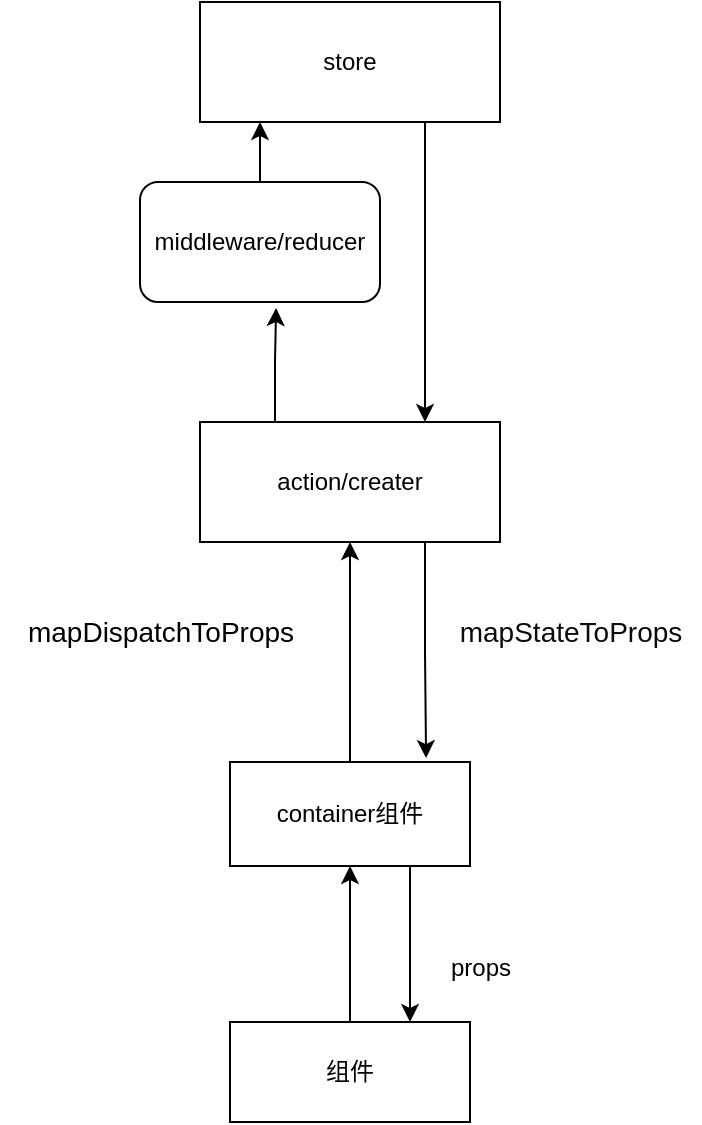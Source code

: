 <mxfile version="26.1.1">
  <diagram name="第 1 页" id="A41IdU-MiqI3hHbnCtoj">
    <mxGraphModel dx="1224" dy="774" grid="1" gridSize="10" guides="1" tooltips="1" connect="1" arrows="1" fold="1" page="1" pageScale="1" pageWidth="827" pageHeight="1169" math="0" shadow="0">
      <root>
        <mxCell id="0" />
        <mxCell id="1" parent="0" />
        <mxCell id="7ft12tA9f4cUfO77U2QP-14" style="edgeStyle=orthogonalEdgeStyle;rounded=0;orthogonalLoop=1;jettySize=auto;html=1;exitX=0.5;exitY=0;exitDx=0;exitDy=0;entryX=0.5;entryY=1;entryDx=0;entryDy=0;" parent="1" source="7ft12tA9f4cUfO77U2QP-1" target="7ft12tA9f4cUfO77U2QP-11" edge="1">
          <mxGeometry relative="1" as="geometry" />
        </mxCell>
        <mxCell id="7ft12tA9f4cUfO77U2QP-23" style="edgeStyle=orthogonalEdgeStyle;rounded=0;orthogonalLoop=1;jettySize=auto;html=1;exitX=0.75;exitY=1;exitDx=0;exitDy=0;entryX=0.75;entryY=0;entryDx=0;entryDy=0;" parent="1" source="7ft12tA9f4cUfO77U2QP-1" target="7ft12tA9f4cUfO77U2QP-2" edge="1">
          <mxGeometry relative="1" as="geometry" />
        </mxCell>
        <mxCell id="7ft12tA9f4cUfO77U2QP-1" value="container组件" style="rounded=0;whiteSpace=wrap;html=1;" parent="1" vertex="1">
          <mxGeometry x="325" y="440" width="120" height="52" as="geometry" />
        </mxCell>
        <mxCell id="7ft12tA9f4cUfO77U2QP-13" style="edgeStyle=orthogonalEdgeStyle;rounded=0;orthogonalLoop=1;jettySize=auto;html=1;exitX=0.5;exitY=0;exitDx=0;exitDy=0;entryX=0.5;entryY=1;entryDx=0;entryDy=0;" parent="1" source="7ft12tA9f4cUfO77U2QP-2" target="7ft12tA9f4cUfO77U2QP-1" edge="1">
          <mxGeometry relative="1" as="geometry" />
        </mxCell>
        <mxCell id="7ft12tA9f4cUfO77U2QP-2" value="组件" style="rounded=0;whiteSpace=wrap;html=1;" parent="1" vertex="1">
          <mxGeometry x="325" y="570" width="120" height="50" as="geometry" />
        </mxCell>
        <mxCell id="7ft12tA9f4cUfO77U2QP-7" value="mapDispatchToProps" style="text;html=1;align=center;verticalAlign=middle;resizable=0;points=[];autosize=1;strokeColor=none;fillColor=none;fontSize=14;" parent="1" vertex="1">
          <mxGeometry x="210" y="360" width="160" height="30" as="geometry" />
        </mxCell>
        <mxCell id="7ft12tA9f4cUfO77U2QP-11" value="action/creater" style="rounded=0;whiteSpace=wrap;html=1;" parent="1" vertex="1">
          <mxGeometry x="310" y="270" width="150" height="60" as="geometry" />
        </mxCell>
        <mxCell id="g66w7yxWcDNCPFKOAlk1-15" style="edgeStyle=orthogonalEdgeStyle;rounded=0;orthogonalLoop=1;jettySize=auto;html=1;exitX=0.75;exitY=1;exitDx=0;exitDy=0;entryX=0.75;entryY=0;entryDx=0;entryDy=0;" edge="1" parent="1" source="7ft12tA9f4cUfO77U2QP-16" target="7ft12tA9f4cUfO77U2QP-11">
          <mxGeometry relative="1" as="geometry" />
        </mxCell>
        <mxCell id="7ft12tA9f4cUfO77U2QP-16" value="store" style="rounded=0;whiteSpace=wrap;html=1;" parent="1" vertex="1">
          <mxGeometry x="310" y="60" width="150" height="60" as="geometry" />
        </mxCell>
        <mxCell id="7ft12tA9f4cUfO77U2QP-24" value="props" style="text;html=1;align=center;verticalAlign=middle;resizable=0;points=[];autosize=1;strokeColor=none;fillColor=none;" parent="1" vertex="1">
          <mxGeometry x="425" y="528" width="50" height="30" as="geometry" />
        </mxCell>
        <mxCell id="g66w7yxWcDNCPFKOAlk1-5" value="&lt;p style=&quot;white-space: pre-wrap; text-align: start; margin: 0px;&quot;&gt;&lt;span style=&quot;color: rgb(12, 12, 12);&quot;&gt;&lt;font style=&quot;font-size: 14px;&quot;&gt;mapStateToProps&lt;/font&gt;&lt;/span&gt;&lt;/p&gt;" style="text;html=1;align=center;verticalAlign=middle;resizable=0;points=[];autosize=1;strokeColor=none;fillColor=none;" vertex="1" parent="1">
          <mxGeometry x="430" y="360" width="130" height="30" as="geometry" />
        </mxCell>
        <mxCell id="g66w7yxWcDNCPFKOAlk1-17" value="" style="edgeStyle=orthogonalEdgeStyle;rounded=0;orthogonalLoop=1;jettySize=auto;html=1;" edge="1" parent="1" source="g66w7yxWcDNCPFKOAlk1-9" target="7ft12tA9f4cUfO77U2QP-16">
          <mxGeometry relative="1" as="geometry">
            <Array as="points">
              <mxPoint x="340" y="120" />
              <mxPoint x="340" y="120" />
            </Array>
          </mxGeometry>
        </mxCell>
        <mxCell id="g66w7yxWcDNCPFKOAlk1-9" value="middleware/reducer" style="rounded=1;whiteSpace=wrap;html=1;" vertex="1" parent="1">
          <mxGeometry x="280" y="150" width="120" height="60" as="geometry" />
        </mxCell>
        <mxCell id="g66w7yxWcDNCPFKOAlk1-12" style="edgeStyle=orthogonalEdgeStyle;rounded=0;orthogonalLoop=1;jettySize=auto;html=1;exitX=0.75;exitY=1;exitDx=0;exitDy=0;entryX=0.817;entryY=-0.038;entryDx=0;entryDy=0;entryPerimeter=0;" edge="1" parent="1" source="7ft12tA9f4cUfO77U2QP-11" target="7ft12tA9f4cUfO77U2QP-1">
          <mxGeometry relative="1" as="geometry" />
        </mxCell>
        <mxCell id="g66w7yxWcDNCPFKOAlk1-16" style="edgeStyle=orthogonalEdgeStyle;rounded=0;orthogonalLoop=1;jettySize=auto;html=1;exitX=0.25;exitY=0;exitDx=0;exitDy=0;entryX=0.567;entryY=1.05;entryDx=0;entryDy=0;entryPerimeter=0;" edge="1" parent="1" source="7ft12tA9f4cUfO77U2QP-11" target="g66w7yxWcDNCPFKOAlk1-9">
          <mxGeometry relative="1" as="geometry" />
        </mxCell>
      </root>
    </mxGraphModel>
  </diagram>
</mxfile>
